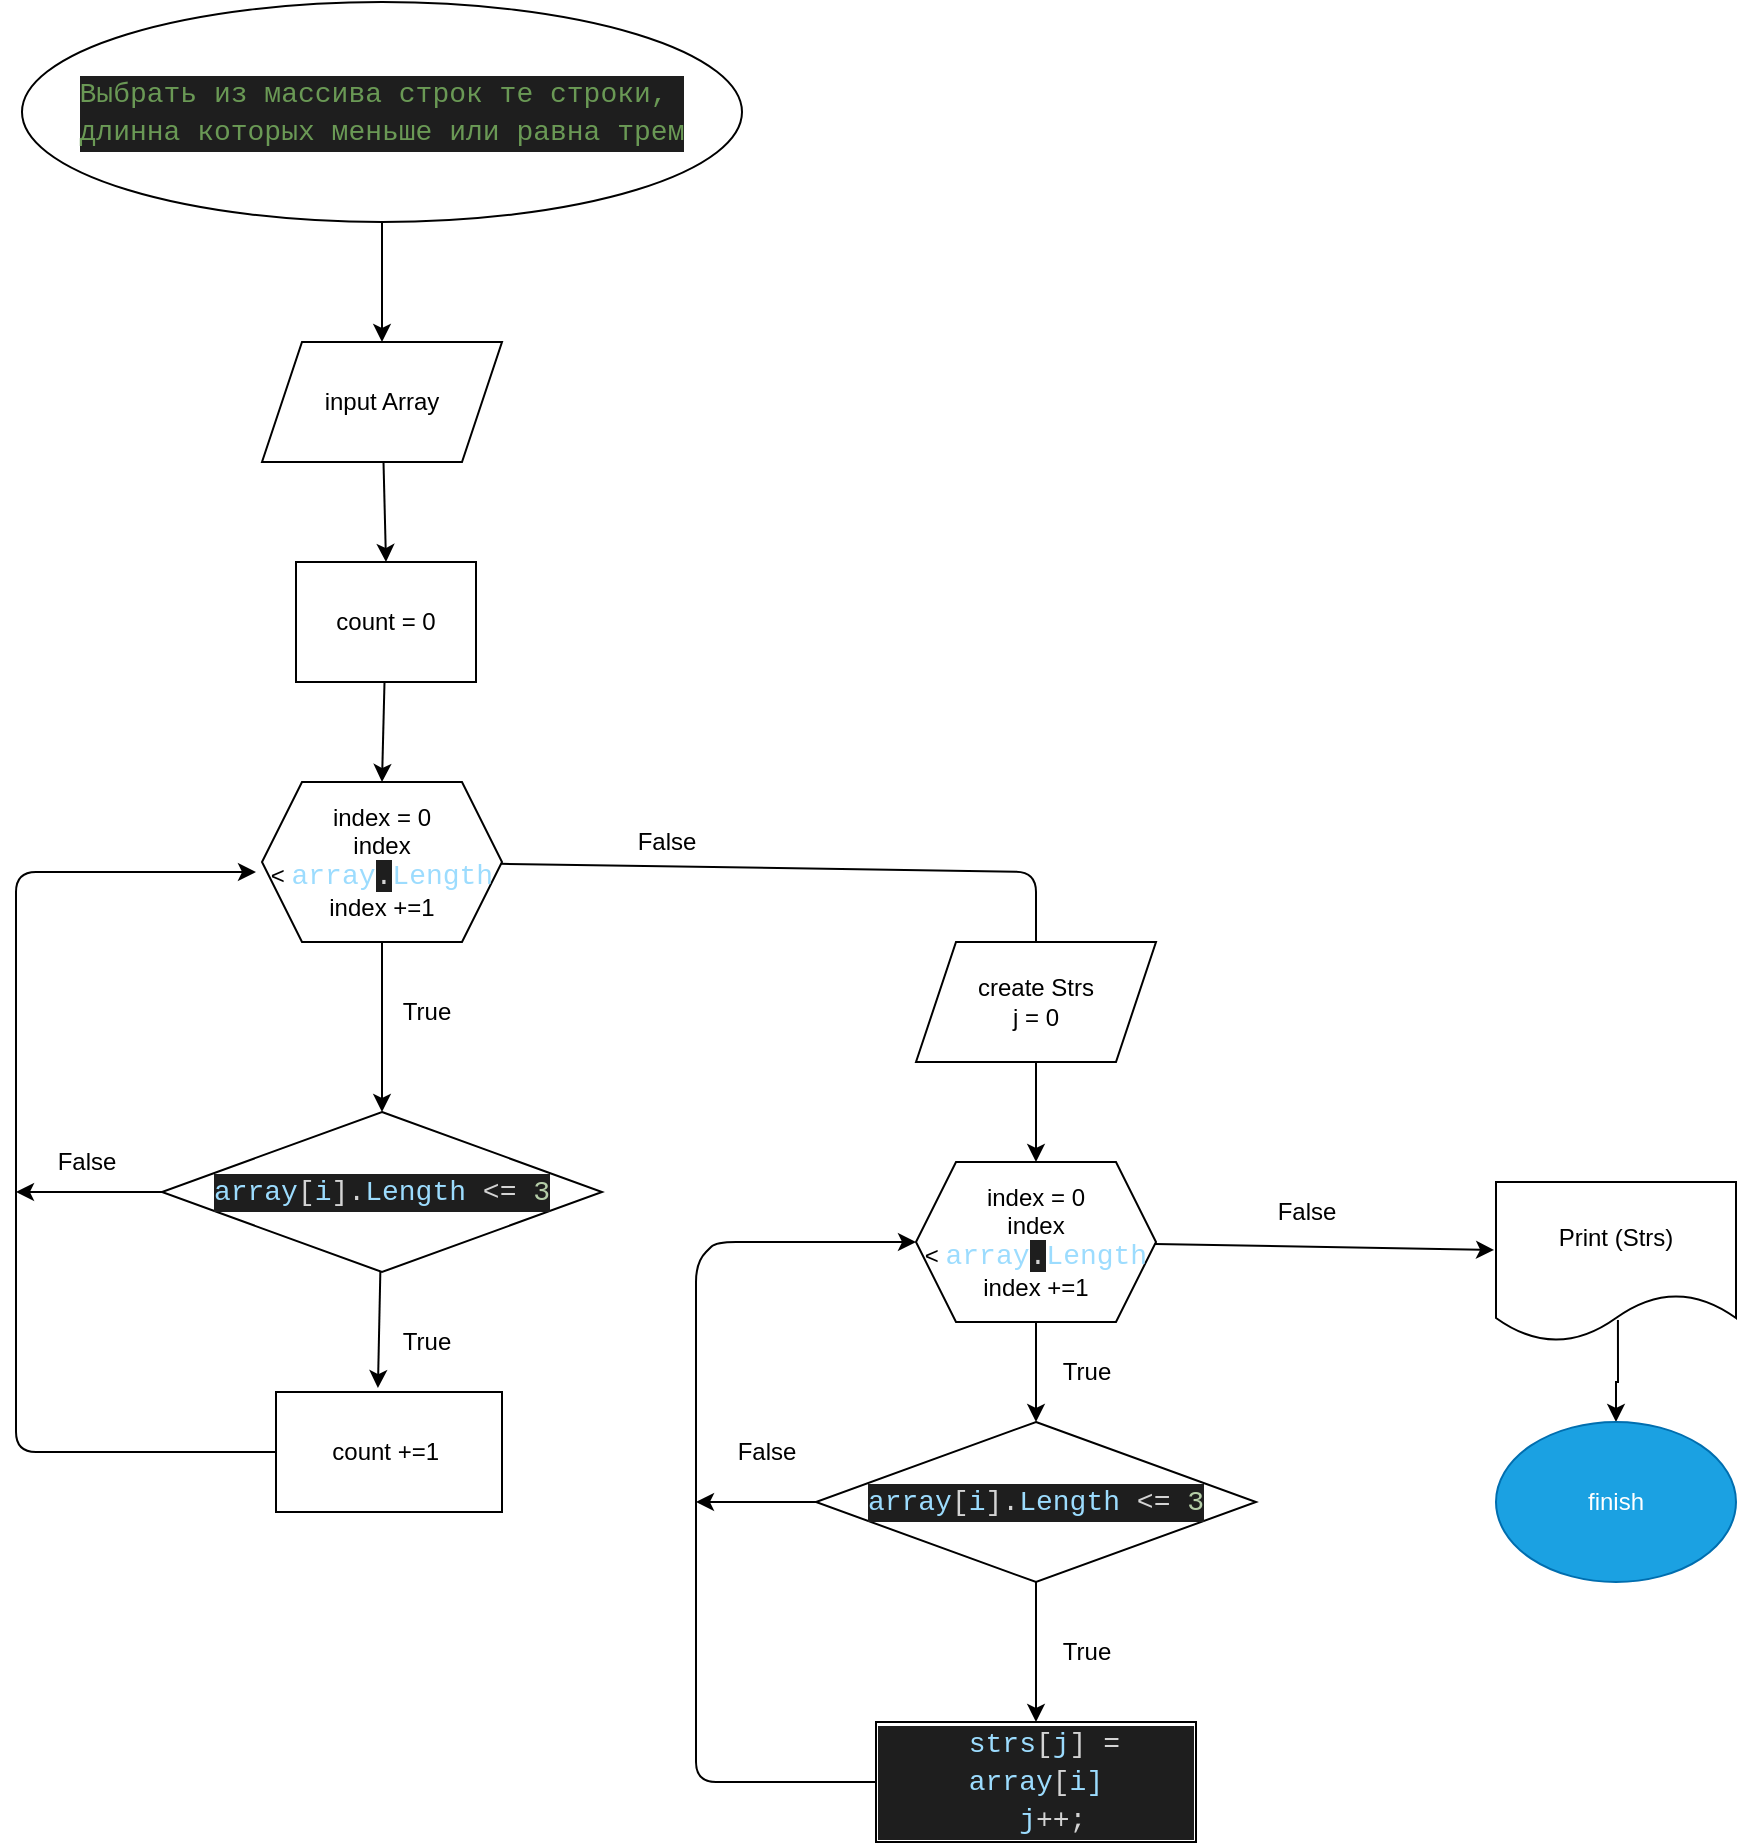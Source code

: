 <mxfile>
    <diagram id="x-TNvygRq3vq6_ZC3htt" name="Страница 1">
        <mxGraphModel dx="910" dy="653" grid="1" gridSize="10" guides="1" tooltips="1" connect="1" arrows="1" fold="1" page="1" pageScale="1" pageWidth="827" pageHeight="1169" math="0" shadow="0">
            <root>
                <mxCell id="0"/>
                <mxCell id="1" parent="0"/>
                <mxCell id="XVtfu71Ul0Qejs-SnnPA-9" value="" style="edgeStyle=orthogonalEdgeStyle;rounded=0;orthogonalLoop=1;jettySize=auto;html=1;" parent="1" source="XVtfu71Ul0Qejs-SnnPA-1" target="XVtfu71Ul0Qejs-SnnPA-2" edge="1">
                    <mxGeometry relative="1" as="geometry">
                        <Array as="points">
                            <mxPoint x="323" y="170"/>
                            <mxPoint x="323" y="170"/>
                        </Array>
                    </mxGeometry>
                </mxCell>
                <mxCell id="XVtfu71Ul0Qejs-SnnPA-1" value="&lt;div style=&quot;color: rgb(212, 212, 212); background-color: rgb(30, 30, 30); font-family: Consolas, &amp;quot;Courier New&amp;quot;, monospace; font-size: 14px; line-height: 19px;&quot;&gt;&lt;span style=&quot;color: rgb(106, 153, 85);&quot;&gt;Выбрать из массива строк те строки,&amp;nbsp;&lt;/span&gt;&lt;/div&gt;&lt;div style=&quot;color: rgb(212, 212, 212); background-color: rgb(30, 30, 30); font-family: Consolas, &amp;quot;Courier New&amp;quot;, monospace; font-size: 14px; line-height: 19px;&quot;&gt;&lt;span style=&quot;color: rgb(106, 153, 85);&quot;&gt;длинна которых меньше или равна трем&lt;/span&gt;&lt;br&gt;&lt;/div&gt;" style="ellipse;whiteSpace=wrap;html=1;" parent="1" vertex="1">
                    <mxGeometry x="143" y="10" width="360" height="110" as="geometry"/>
                </mxCell>
                <mxCell id="17" style="edgeStyle=none;html=1;entryX=0.5;entryY=0;entryDx=0;entryDy=0;" edge="1" parent="1" source="XVtfu71Ul0Qejs-SnnPA-2" target="5">
                    <mxGeometry relative="1" as="geometry"/>
                </mxCell>
                <mxCell id="XVtfu71Ul0Qejs-SnnPA-2" value="input Array" style="shape=parallelogram;perimeter=parallelogramPerimeter;whiteSpace=wrap;html=1;fixedSize=1;" parent="1" vertex="1">
                    <mxGeometry x="263" y="180" width="120" height="60" as="geometry"/>
                </mxCell>
                <mxCell id="XVtfu71Ul0Qejs-SnnPA-18" value="" style="edgeStyle=orthogonalEdgeStyle;rounded=0;orthogonalLoop=1;jettySize=auto;html=1;exitX=0.508;exitY=0.863;exitDx=0;exitDy=0;exitPerimeter=0;" parent="1" source="XVtfu71Ul0Qejs-SnnPA-4" target="XVtfu71Ul0Qejs-SnnPA-17" edge="1">
                    <mxGeometry relative="1" as="geometry">
                        <Array as="points"/>
                    </mxGeometry>
                </mxCell>
                <mxCell id="XVtfu71Ul0Qejs-SnnPA-4" value="Print (Strs)" style="shape=document;whiteSpace=wrap;html=1;boundedLbl=1;" parent="1" vertex="1">
                    <mxGeometry x="880" y="600" width="120" height="80" as="geometry"/>
                </mxCell>
                <mxCell id="8" style="edgeStyle=none;html=1;" edge="1" parent="1" source="XVtfu71Ul0Qejs-SnnPA-6">
                    <mxGeometry relative="1" as="geometry">
                        <mxPoint x="260" y="445" as="targetPoint"/>
                        <Array as="points">
                            <mxPoint x="140" y="735"/>
                            <mxPoint x="140" y="445"/>
                        </Array>
                    </mxGeometry>
                </mxCell>
                <mxCell id="XVtfu71Ul0Qejs-SnnPA-6" value="count +=1&amp;nbsp;" style="rounded=0;whiteSpace=wrap;html=1;" parent="1" vertex="1">
                    <mxGeometry x="270" y="705" width="113" height="60" as="geometry"/>
                </mxCell>
                <mxCell id="XVtfu71Ul0Qejs-SnnPA-17" value="finish" style="ellipse;whiteSpace=wrap;html=1;fillColor=#1ba1e2;fontColor=#ffffff;strokeColor=#006EAF;" parent="1" vertex="1">
                    <mxGeometry x="880" y="720" width="120" height="80" as="geometry"/>
                </mxCell>
                <mxCell id="XVtfu71Ul0Qejs-SnnPA-28" value="True" style="text;html=1;align=center;verticalAlign=middle;resizable=0;points=[];autosize=1;strokeColor=none;fillColor=none;" parent="1" vertex="1">
                    <mxGeometry x="320" y="500" width="50" height="30" as="geometry"/>
                </mxCell>
                <mxCell id="10" style="edgeStyle=none;html=1;entryX=0.5;entryY=0;entryDx=0;entryDy=0;" edge="1" parent="1" source="XVtfu71Ul0Qejs-SnnPA-30" target="6">
                    <mxGeometry relative="1" as="geometry"/>
                </mxCell>
                <mxCell id="16" style="edgeStyle=none;html=1;entryX=0.5;entryY=0;entryDx=0;entryDy=0;" edge="1" parent="1" source="XVtfu71Ul0Qejs-SnnPA-30" target="15">
                    <mxGeometry relative="1" as="geometry">
                        <Array as="points">
                            <mxPoint x="650" y="445"/>
                        </Array>
                    </mxGeometry>
                </mxCell>
                <mxCell id="XVtfu71Ul0Qejs-SnnPA-30" value="index = 0&lt;br&gt;index &amp;lt;&amp;nbsp;&lt;span style=&quot;font-family: Consolas, &amp;quot;Courier New&amp;quot;, monospace; font-size: 14px; color: rgb(156, 220, 254);&quot;&gt;array&lt;/span&gt;&lt;span style=&quot;background-color: rgb(30, 30, 30); color: rgb(212, 212, 212); font-family: Consolas, &amp;quot;Courier New&amp;quot;, monospace; font-size: 14px;&quot;&gt;.&lt;/span&gt;&lt;span style=&quot;font-family: Consolas, &amp;quot;Courier New&amp;quot;, monospace; font-size: 14px; color: rgb(156, 220, 254);&quot;&gt;Length&lt;/span&gt;&lt;br&gt;index +=1" style="shape=hexagon;perimeter=hexagonPerimeter2;whiteSpace=wrap;html=1;fixedSize=1;" parent="1" vertex="1">
                    <mxGeometry x="263" y="400" width="120" height="80" as="geometry"/>
                </mxCell>
                <mxCell id="XVtfu71Ul0Qejs-SnnPA-20" value="False" style="text;html=1;align=center;verticalAlign=middle;resizable=0;points=[];autosize=1;strokeColor=none;fillColor=none;" parent="1" vertex="1">
                    <mxGeometry x="440" y="415" width="50" height="30" as="geometry"/>
                </mxCell>
                <mxCell id="4" value="create Strs&lt;br&gt;j = 0" style="shape=parallelogram;perimeter=parallelogramPerimeter;whiteSpace=wrap;html=1;fixedSize=1;" vertex="1" parent="1">
                    <mxGeometry x="590" y="480" width="120" height="60" as="geometry"/>
                </mxCell>
                <mxCell id="29" style="edgeStyle=none;html=1;entryX=0.5;entryY=0;entryDx=0;entryDy=0;" edge="1" parent="1" source="5" target="XVtfu71Ul0Qejs-SnnPA-30">
                    <mxGeometry relative="1" as="geometry"/>
                </mxCell>
                <mxCell id="5" value="count = 0" style="rounded=0;whiteSpace=wrap;html=1;" vertex="1" parent="1">
                    <mxGeometry x="280" y="290" width="90" height="60" as="geometry"/>
                </mxCell>
                <mxCell id="9" style="edgeStyle=none;html=1;" edge="1" parent="1" source="6">
                    <mxGeometry relative="1" as="geometry">
                        <mxPoint x="140" y="605" as="targetPoint"/>
                    </mxGeometry>
                </mxCell>
                <mxCell id="11" style="edgeStyle=none;html=1;entryX=0.451;entryY=-0.033;entryDx=0;entryDy=0;entryPerimeter=0;" edge="1" parent="1" source="6" target="XVtfu71Ul0Qejs-SnnPA-6">
                    <mxGeometry relative="1" as="geometry"/>
                </mxCell>
                <mxCell id="6" value="&lt;div style=&quot;color: rgb(212, 212, 212); background-color: rgb(30, 30, 30); font-family: Consolas, &amp;quot;Courier New&amp;quot;, monospace; font-size: 14px; line-height: 19px;&quot;&gt;&lt;span style=&quot;color: #9cdcfe;&quot;&gt;array&lt;/span&gt;[&lt;span style=&quot;color: #9cdcfe;&quot;&gt;i&lt;/span&gt;].&lt;span style=&quot;color: #9cdcfe;&quot;&gt;Length&lt;/span&gt; &amp;lt;= &lt;span style=&quot;color: #b5cea8;&quot;&gt;3&lt;/span&gt;&lt;/div&gt;" style="rhombus;whiteSpace=wrap;html=1;" vertex="1" parent="1">
                    <mxGeometry x="213" y="565" width="220" height="80" as="geometry"/>
                </mxCell>
                <mxCell id="12" value="True" style="text;html=1;align=center;verticalAlign=middle;resizable=0;points=[];autosize=1;strokeColor=none;fillColor=none;" vertex="1" parent="1">
                    <mxGeometry x="320" y="665" width="50" height="30" as="geometry"/>
                </mxCell>
                <mxCell id="13" value="False" style="text;html=1;align=center;verticalAlign=middle;resizable=0;points=[];autosize=1;strokeColor=none;fillColor=none;" vertex="1" parent="1">
                    <mxGeometry x="150" y="575" width="50" height="30" as="geometry"/>
                </mxCell>
                <mxCell id="20" style="edgeStyle=none;html=1;entryX=0.5;entryY=0;entryDx=0;entryDy=0;" edge="1" parent="1" source="15" target="18">
                    <mxGeometry relative="1" as="geometry"/>
                </mxCell>
                <mxCell id="28" style="edgeStyle=none;html=1;entryX=-0.008;entryY=0.425;entryDx=0;entryDy=0;entryPerimeter=0;" edge="1" parent="1" source="15" target="XVtfu71Ul0Qejs-SnnPA-4">
                    <mxGeometry relative="1" as="geometry"/>
                </mxCell>
                <mxCell id="15" value="index = 0&lt;br&gt;index &amp;lt;&amp;nbsp;&lt;span style=&quot;font-family: Consolas, &amp;quot;Courier New&amp;quot;, monospace; font-size: 14px; color: rgb(156, 220, 254);&quot;&gt;array&lt;/span&gt;&lt;span style=&quot;background-color: rgb(30, 30, 30); color: rgb(212, 212, 212); font-family: Consolas, &amp;quot;Courier New&amp;quot;, monospace; font-size: 14px;&quot;&gt;.&lt;/span&gt;&lt;span style=&quot;font-family: Consolas, &amp;quot;Courier New&amp;quot;, monospace; font-size: 14px; color: rgb(156, 220, 254);&quot;&gt;Length&lt;/span&gt;&lt;br&gt;index +=1" style="shape=hexagon;perimeter=hexagonPerimeter2;whiteSpace=wrap;html=1;fixedSize=1;" vertex="1" parent="1">
                    <mxGeometry x="590" y="590" width="120" height="80" as="geometry"/>
                </mxCell>
                <mxCell id="21" style="edgeStyle=none;html=1;entryX=0.5;entryY=0;entryDx=0;entryDy=0;" edge="1" parent="1" source="18" target="19">
                    <mxGeometry relative="1" as="geometry"/>
                </mxCell>
                <mxCell id="23" style="edgeStyle=none;html=1;" edge="1" parent="1" source="18">
                    <mxGeometry relative="1" as="geometry">
                        <mxPoint x="480" y="760" as="targetPoint"/>
                    </mxGeometry>
                </mxCell>
                <mxCell id="18" value="&lt;div style=&quot;color: rgb(212, 212, 212); background-color: rgb(30, 30, 30); font-family: Consolas, &amp;quot;Courier New&amp;quot;, monospace; font-size: 14px; line-height: 19px;&quot;&gt;&lt;span style=&quot;color: #9cdcfe;&quot;&gt;array&lt;/span&gt;[&lt;span style=&quot;color: #9cdcfe;&quot;&gt;i&lt;/span&gt;].&lt;span style=&quot;color: #9cdcfe;&quot;&gt;Length&lt;/span&gt; &amp;lt;= &lt;span style=&quot;color: #b5cea8;&quot;&gt;3&lt;/span&gt;&lt;/div&gt;" style="rhombus;whiteSpace=wrap;html=1;" vertex="1" parent="1">
                    <mxGeometry x="540" y="720" width="220" height="80" as="geometry"/>
                </mxCell>
                <mxCell id="22" style="edgeStyle=none;html=1;entryX=0;entryY=0.5;entryDx=0;entryDy=0;" edge="1" parent="1" source="19" target="15">
                    <mxGeometry relative="1" as="geometry">
                        <Array as="points">
                            <mxPoint x="480" y="900"/>
                            <mxPoint x="480" y="640"/>
                            <mxPoint x="490" y="630"/>
                        </Array>
                    </mxGeometry>
                </mxCell>
                <mxCell id="19" value="&lt;div style=&quot;color: rgb(212, 212, 212); background-color: rgb(30, 30, 30); font-family: Consolas, &amp;quot;Courier New&amp;quot;, monospace; font-size: 14px; line-height: 19px;&quot;&gt;&lt;div&gt;&amp;nbsp;&lt;span style=&quot;color: #9cdcfe;&quot;&gt;strs&lt;/span&gt;[&lt;span style=&quot;color: #9cdcfe;&quot;&gt;j&lt;/span&gt;] = &lt;span style=&quot;color: #9cdcfe;&quot;&gt;array&lt;/span&gt;[&lt;span style=&quot;color: #9cdcfe;&quot;&gt;i]&lt;/span&gt;&lt;/div&gt;&lt;div&gt;&amp;nbsp;&amp;nbsp;&lt;span style=&quot;color: rgb(156, 220, 254);&quot;&gt;j&lt;/span&gt;++;&lt;/div&gt;&lt;/div&gt;" style="rounded=0;whiteSpace=wrap;html=1;" vertex="1" parent="1">
                    <mxGeometry x="570" y="870" width="160" height="60" as="geometry"/>
                </mxCell>
                <mxCell id="24" value="True" style="text;html=1;align=center;verticalAlign=middle;resizable=0;points=[];autosize=1;strokeColor=none;fillColor=none;" vertex="1" parent="1">
                    <mxGeometry x="650" y="820" width="50" height="30" as="geometry"/>
                </mxCell>
                <mxCell id="25" value="True" style="text;html=1;align=center;verticalAlign=middle;resizable=0;points=[];autosize=1;strokeColor=none;fillColor=none;" vertex="1" parent="1">
                    <mxGeometry x="650" y="680" width="50" height="30" as="geometry"/>
                </mxCell>
                <mxCell id="26" value="False" style="text;html=1;align=center;verticalAlign=middle;resizable=0;points=[];autosize=1;strokeColor=none;fillColor=none;" vertex="1" parent="1">
                    <mxGeometry x="760" y="600" width="50" height="30" as="geometry"/>
                </mxCell>
                <mxCell id="27" value="False" style="text;html=1;align=center;verticalAlign=middle;resizable=0;points=[];autosize=1;strokeColor=none;fillColor=none;" vertex="1" parent="1">
                    <mxGeometry x="490" y="720" width="50" height="30" as="geometry"/>
                </mxCell>
            </root>
        </mxGraphModel>
    </diagram>
</mxfile>